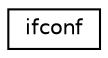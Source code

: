 digraph G
{
  edge [fontname="Helvetica",fontsize="10",labelfontname="Helvetica",labelfontsize="10"];
  node [fontname="Helvetica",fontsize="10",shape=record];
  rankdir="LR";
  Node1 [label="ifconf",height=0.2,width=0.4,color="black", fillcolor="white", style="filled",URL="$structifconf.html"];
}
